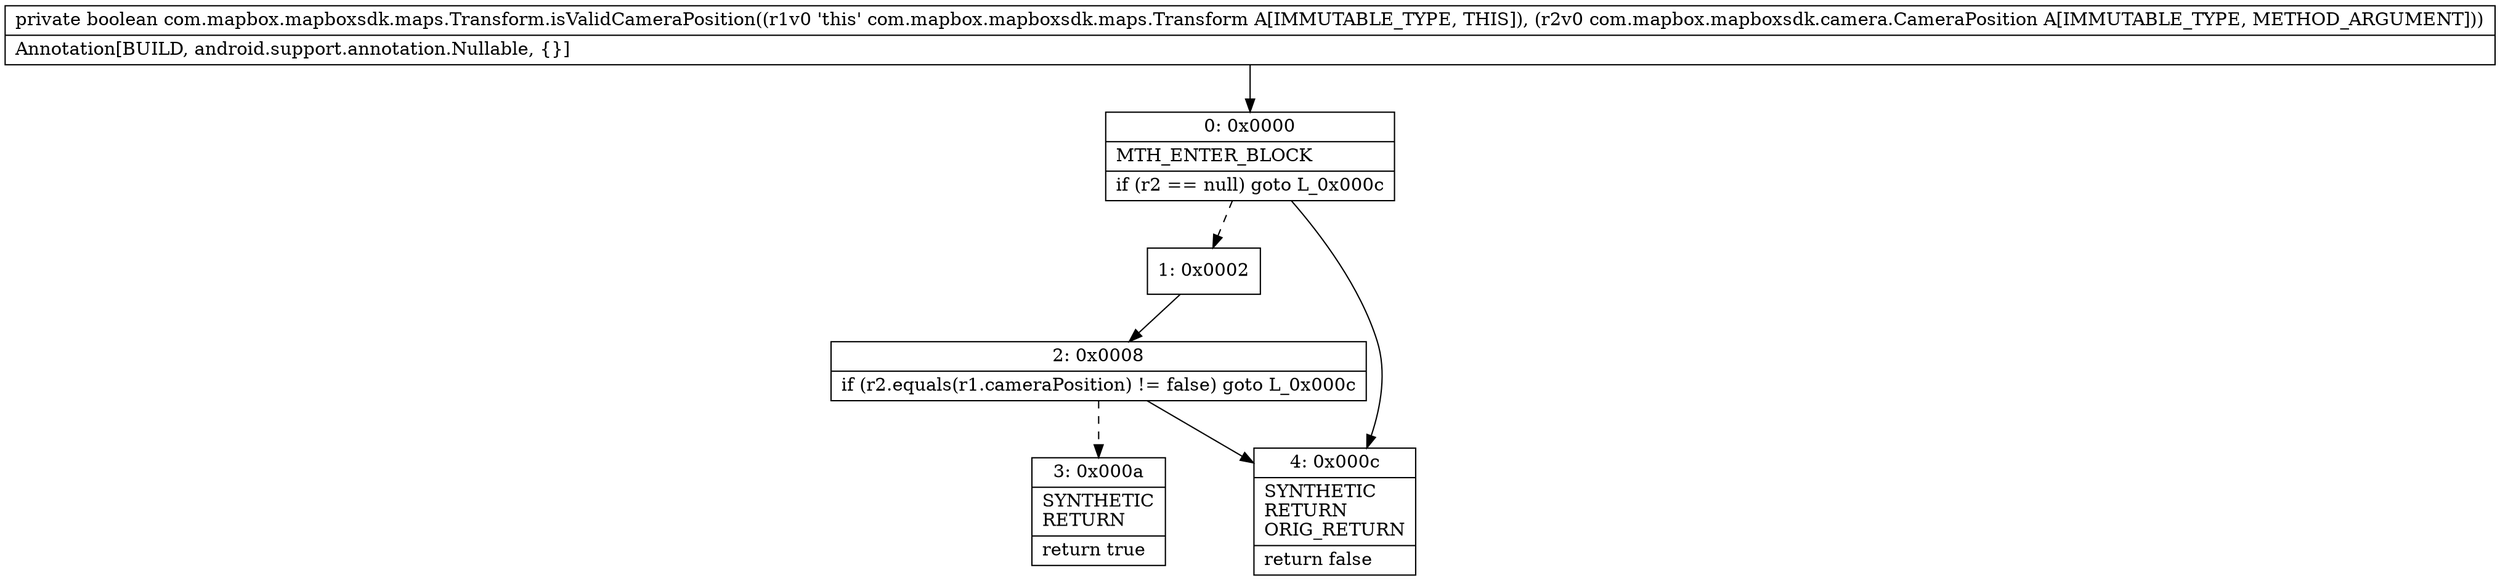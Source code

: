 digraph "CFG forcom.mapbox.mapboxsdk.maps.Transform.isValidCameraPosition(Lcom\/mapbox\/mapboxsdk\/camera\/CameraPosition;)Z" {
Node_0 [shape=record,label="{0\:\ 0x0000|MTH_ENTER_BLOCK\l|if (r2 == null) goto L_0x000c\l}"];
Node_1 [shape=record,label="{1\:\ 0x0002}"];
Node_2 [shape=record,label="{2\:\ 0x0008|if (r2.equals(r1.cameraPosition) != false) goto L_0x000c\l}"];
Node_3 [shape=record,label="{3\:\ 0x000a|SYNTHETIC\lRETURN\l|return true\l}"];
Node_4 [shape=record,label="{4\:\ 0x000c|SYNTHETIC\lRETURN\lORIG_RETURN\l|return false\l}"];
MethodNode[shape=record,label="{private boolean com.mapbox.mapboxsdk.maps.Transform.isValidCameraPosition((r1v0 'this' com.mapbox.mapboxsdk.maps.Transform A[IMMUTABLE_TYPE, THIS]), (r2v0 com.mapbox.mapboxsdk.camera.CameraPosition A[IMMUTABLE_TYPE, METHOD_ARGUMENT]))  | Annotation[BUILD, android.support.annotation.Nullable, \{\}]\l}"];
MethodNode -> Node_0;
Node_0 -> Node_1[style=dashed];
Node_0 -> Node_4;
Node_1 -> Node_2;
Node_2 -> Node_3[style=dashed];
Node_2 -> Node_4;
}

